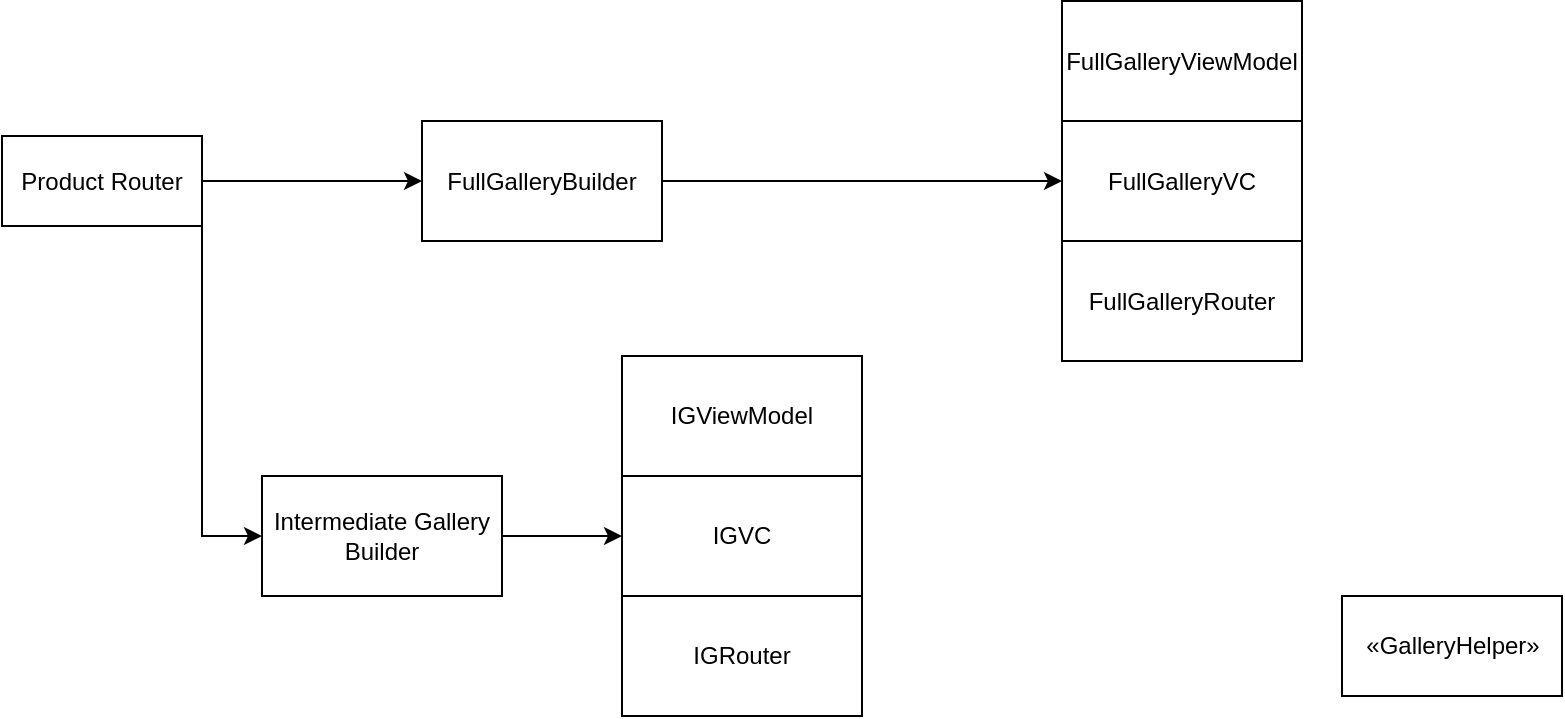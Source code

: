 <mxfile version="17.4.0" type="github">
  <diagram id="wbPQOXq48W7J5PQ6TROL" name="Page-1">
    <mxGraphModel dx="826" dy="440" grid="1" gridSize="10" guides="1" tooltips="1" connect="1" arrows="1" fold="1" page="1" pageScale="1" pageWidth="827" pageHeight="1169" math="0" shadow="0">
      <root>
        <mxCell id="0" />
        <mxCell id="1" parent="0" />
        <mxCell id="RjxIzfpkFI7FN8zelMpl-7" value="" style="edgeStyle=orthogonalEdgeStyle;rounded=0;orthogonalLoop=1;jettySize=auto;html=1;" edge="1" parent="1" source="RjxIzfpkFI7FN8zelMpl-3" target="RjxIzfpkFI7FN8zelMpl-4">
          <mxGeometry relative="1" as="geometry" />
        </mxCell>
        <mxCell id="RjxIzfpkFI7FN8zelMpl-22" style="edgeStyle=orthogonalEdgeStyle;rounded=0;orthogonalLoop=1;jettySize=auto;html=1;exitX=1;exitY=1;exitDx=0;exitDy=0;entryX=0;entryY=0.5;entryDx=0;entryDy=0;" edge="1" parent="1" source="RjxIzfpkFI7FN8zelMpl-3" target="RjxIzfpkFI7FN8zelMpl-6">
          <mxGeometry relative="1" as="geometry" />
        </mxCell>
        <mxCell id="RjxIzfpkFI7FN8zelMpl-3" value="Product Router" style="rounded=0;whiteSpace=wrap;html=1;" vertex="1" parent="1">
          <mxGeometry y="290" width="100" height="45" as="geometry" />
        </mxCell>
        <mxCell id="RjxIzfpkFI7FN8zelMpl-12" value="" style="edgeStyle=orthogonalEdgeStyle;rounded=0;orthogonalLoop=1;jettySize=auto;html=1;entryX=0;entryY=0.5;entryDx=0;entryDy=0;" edge="1" parent="1" source="RjxIzfpkFI7FN8zelMpl-4" target="RjxIzfpkFI7FN8zelMpl-10">
          <mxGeometry relative="1" as="geometry" />
        </mxCell>
        <mxCell id="RjxIzfpkFI7FN8zelMpl-4" value="FullGalleryBuilder" style="rounded=0;whiteSpace=wrap;html=1;" vertex="1" parent="1">
          <mxGeometry x="210" y="282.5" width="120" height="60" as="geometry" />
        </mxCell>
        <mxCell id="RjxIzfpkFI7FN8zelMpl-17" value="" style="edgeStyle=orthogonalEdgeStyle;rounded=0;orthogonalLoop=1;jettySize=auto;html=1;entryX=0;entryY=0.5;entryDx=0;entryDy=0;" edge="1" parent="1" source="RjxIzfpkFI7FN8zelMpl-6" target="RjxIzfpkFI7FN8zelMpl-15">
          <mxGeometry relative="1" as="geometry">
            <mxPoint x="520" y="560" as="targetPoint" />
            <Array as="points" />
          </mxGeometry>
        </mxCell>
        <mxCell id="RjxIzfpkFI7FN8zelMpl-6" value="Intermediate Gallery Builder" style="rounded=0;whiteSpace=wrap;html=1;" vertex="1" parent="1">
          <mxGeometry x="130" y="460" width="120" height="60" as="geometry" />
        </mxCell>
        <mxCell id="RjxIzfpkFI7FN8zelMpl-18" value="" style="group" vertex="1" connectable="0" parent="1">
          <mxGeometry x="530" y="222.5" width="120" height="180" as="geometry" />
        </mxCell>
        <mxCell id="RjxIzfpkFI7FN8zelMpl-9" value="FullGalleryRouter" style="rounded=0;whiteSpace=wrap;html=1;" vertex="1" parent="RjxIzfpkFI7FN8zelMpl-18">
          <mxGeometry y="120" width="120" height="60" as="geometry" />
        </mxCell>
        <mxCell id="RjxIzfpkFI7FN8zelMpl-10" value="FullGalleryVC" style="rounded=0;whiteSpace=wrap;html=1;" vertex="1" parent="RjxIzfpkFI7FN8zelMpl-18">
          <mxGeometry y="60" width="120" height="60" as="geometry" />
        </mxCell>
        <mxCell id="RjxIzfpkFI7FN8zelMpl-11" value="FullGalleryViewModel" style="rounded=0;whiteSpace=wrap;html=1;" vertex="1" parent="RjxIzfpkFI7FN8zelMpl-18">
          <mxGeometry width="120" height="60" as="geometry" />
        </mxCell>
        <mxCell id="RjxIzfpkFI7FN8zelMpl-19" value="" style="group" vertex="1" connectable="0" parent="1">
          <mxGeometry x="310" y="400" width="120" height="180" as="geometry" />
        </mxCell>
        <mxCell id="RjxIzfpkFI7FN8zelMpl-14" value="IGRouter" style="rounded=0;whiteSpace=wrap;html=1;" vertex="1" parent="RjxIzfpkFI7FN8zelMpl-19">
          <mxGeometry y="120" width="120" height="60" as="geometry" />
        </mxCell>
        <mxCell id="RjxIzfpkFI7FN8zelMpl-15" value="IGVC" style="rounded=0;whiteSpace=wrap;html=1;" vertex="1" parent="RjxIzfpkFI7FN8zelMpl-19">
          <mxGeometry y="60" width="120" height="60" as="geometry" />
        </mxCell>
        <mxCell id="RjxIzfpkFI7FN8zelMpl-16" value="IGViewModel" style="rounded=0;whiteSpace=wrap;html=1;" vertex="1" parent="RjxIzfpkFI7FN8zelMpl-19">
          <mxGeometry width="120" height="60" as="geometry" />
        </mxCell>
        <mxCell id="RjxIzfpkFI7FN8zelMpl-21" value="«GalleryHelper»&lt;br&gt;" style="html=1;strokeWidth=1;imageWidth=47;imageHeight=24;" vertex="1" parent="1">
          <mxGeometry x="670" y="520" width="110" height="50" as="geometry" />
        </mxCell>
      </root>
    </mxGraphModel>
  </diagram>
</mxfile>

